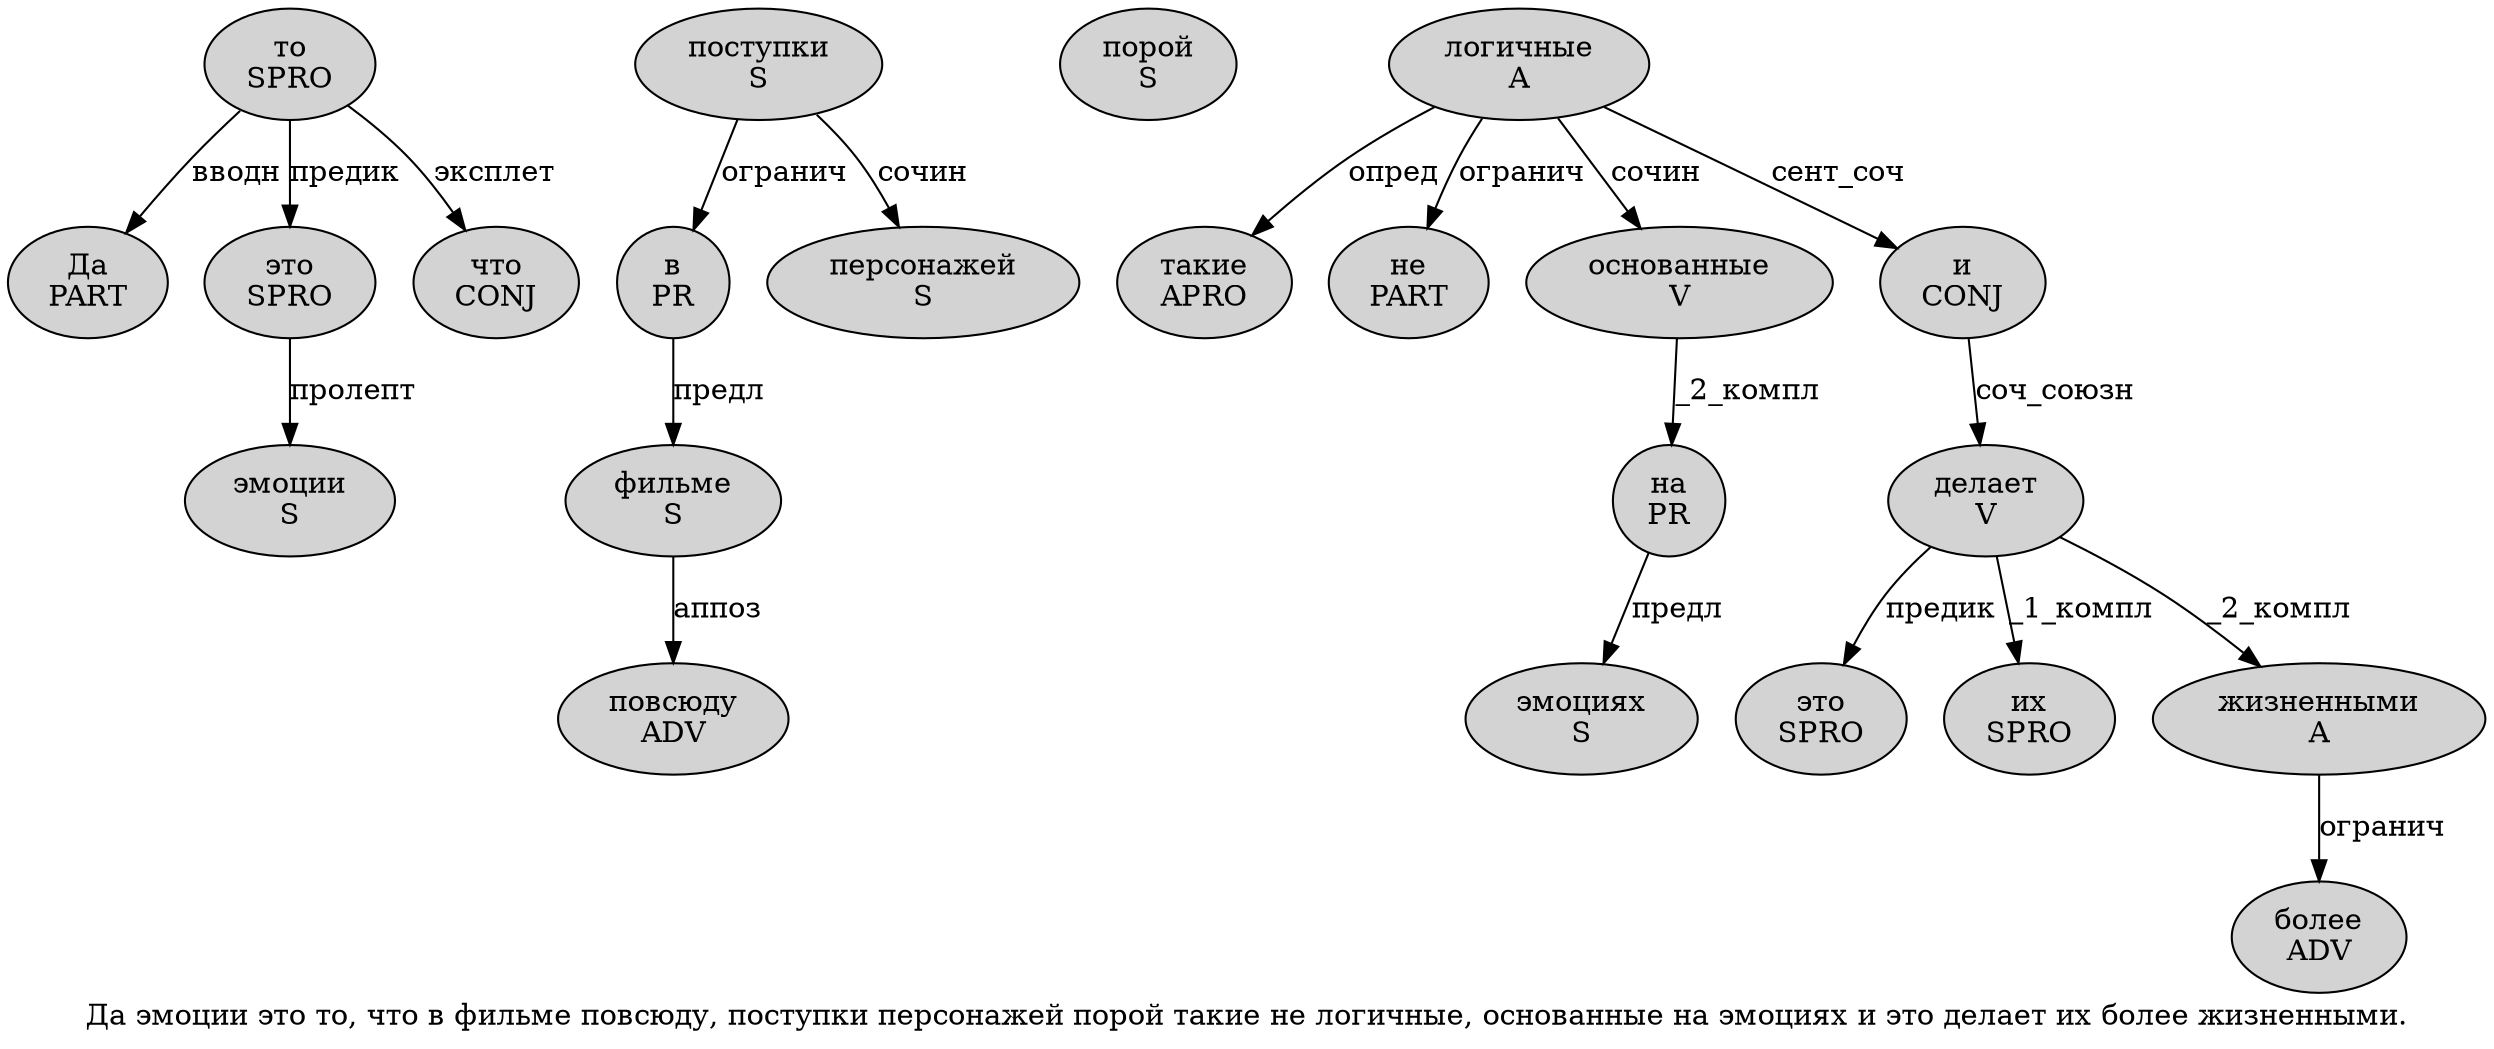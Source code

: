 digraph SENTENCE_331 {
	graph [label="Да эмоции это то, что в фильме повсюду, поступки персонажей порой такие не логичные, основанные на эмоциях и это делает их более жизненными."]
	node [style=filled]
		0 [label="Да
PART" color="" fillcolor=lightgray penwidth=1 shape=ellipse]
		1 [label="эмоции
S" color="" fillcolor=lightgray penwidth=1 shape=ellipse]
		2 [label="это
SPRO" color="" fillcolor=lightgray penwidth=1 shape=ellipse]
		3 [label="то
SPRO" color="" fillcolor=lightgray penwidth=1 shape=ellipse]
		5 [label="что
CONJ" color="" fillcolor=lightgray penwidth=1 shape=ellipse]
		6 [label="в
PR" color="" fillcolor=lightgray penwidth=1 shape=ellipse]
		7 [label="фильме
S" color="" fillcolor=lightgray penwidth=1 shape=ellipse]
		8 [label="повсюду
ADV" color="" fillcolor=lightgray penwidth=1 shape=ellipse]
		10 [label="поступки
S" color="" fillcolor=lightgray penwidth=1 shape=ellipse]
		11 [label="персонажей
S" color="" fillcolor=lightgray penwidth=1 shape=ellipse]
		12 [label="порой
S" color="" fillcolor=lightgray penwidth=1 shape=ellipse]
		13 [label="такие
APRO" color="" fillcolor=lightgray penwidth=1 shape=ellipse]
		14 [label="не
PART" color="" fillcolor=lightgray penwidth=1 shape=ellipse]
		15 [label="логичные
A" color="" fillcolor=lightgray penwidth=1 shape=ellipse]
		17 [label="основанные
V" color="" fillcolor=lightgray penwidth=1 shape=ellipse]
		18 [label="на
PR" color="" fillcolor=lightgray penwidth=1 shape=ellipse]
		19 [label="эмоциях
S" color="" fillcolor=lightgray penwidth=1 shape=ellipse]
		20 [label="и
CONJ" color="" fillcolor=lightgray penwidth=1 shape=ellipse]
		21 [label="это
SPRO" color="" fillcolor=lightgray penwidth=1 shape=ellipse]
		22 [label="делает
V" color="" fillcolor=lightgray penwidth=1 shape=ellipse]
		23 [label="их
SPRO" color="" fillcolor=lightgray penwidth=1 shape=ellipse]
		24 [label="более
ADV" color="" fillcolor=lightgray penwidth=1 shape=ellipse]
		25 [label="жизненными
A" color="" fillcolor=lightgray penwidth=1 shape=ellipse]
			6 -> 7 [label="предл"]
			10 -> 6 [label="огранич"]
			10 -> 11 [label="сочин"]
			15 -> 13 [label="опред"]
			15 -> 14 [label="огранич"]
			15 -> 17 [label="сочин"]
			15 -> 20 [label="сент_соч"]
			25 -> 24 [label="огранич"]
			18 -> 19 [label="предл"]
			3 -> 0 [label="вводн"]
			3 -> 2 [label="предик"]
			3 -> 5 [label="эксплет"]
			17 -> 18 [label="_2_компл"]
			7 -> 8 [label="аппоз"]
			2 -> 1 [label="пролепт"]
			22 -> 21 [label="предик"]
			22 -> 23 [label="_1_компл"]
			22 -> 25 [label="_2_компл"]
			20 -> 22 [label="соч_союзн"]
}